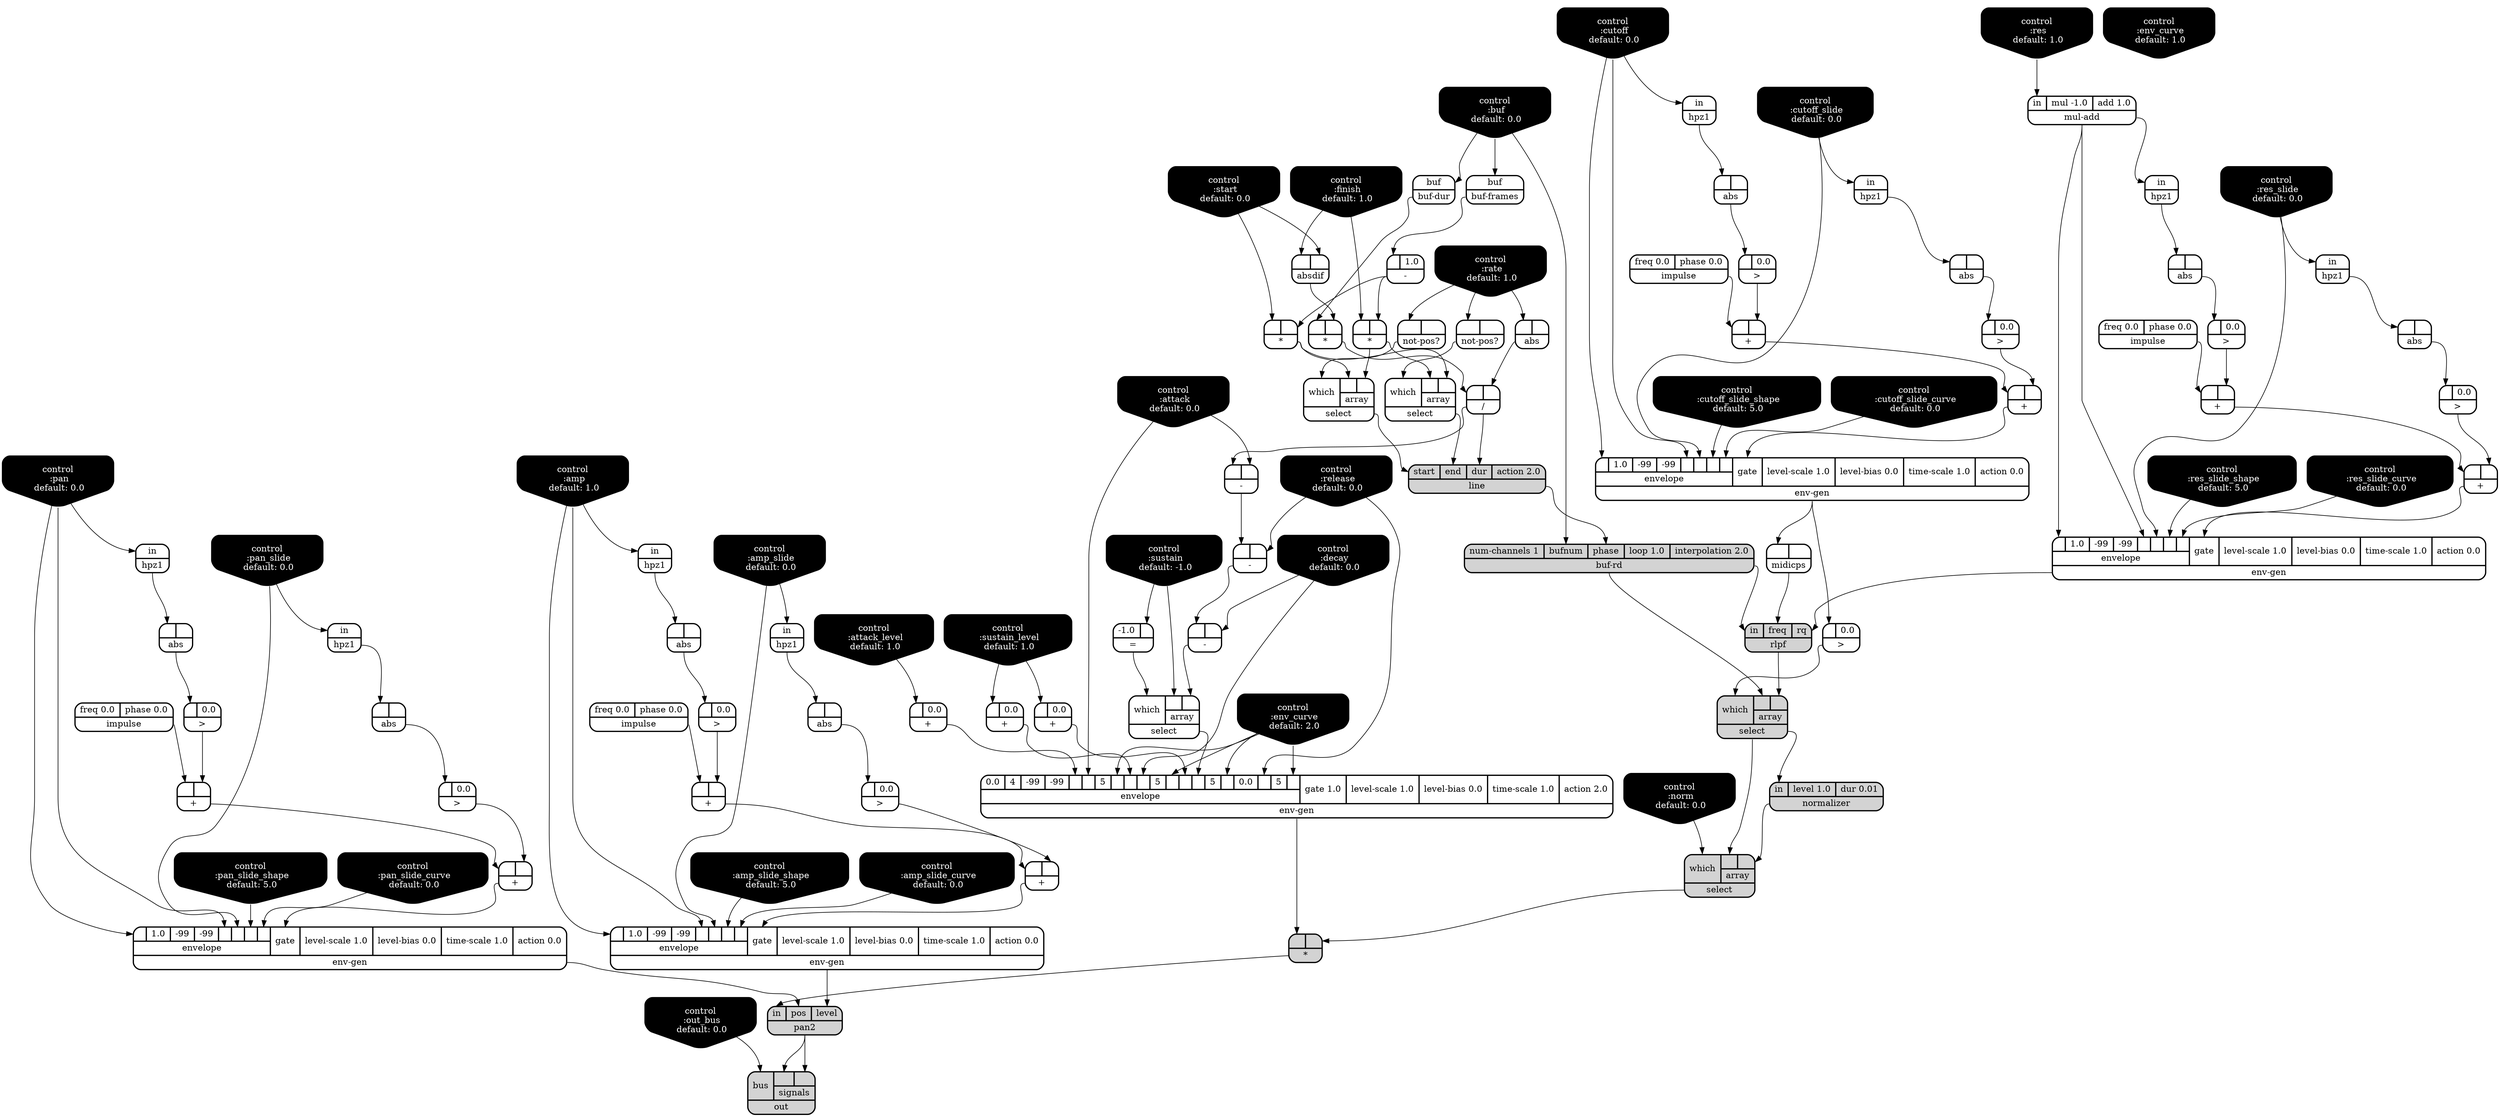 digraph synthdef {
33 [label = "{{ <a> |<b> } |<__UG_NAME__>* }" style="bold, rounded" shape=record rankdir=LR];
34 [label = "{{ <a> |<b> } |<__UG_NAME__>* }" style="bold, rounded" shape=record rankdir=LR];
42 [label = "{{ <a> |<b> } |<__UG_NAME__>* }" style="bold, rounded" shape=record rankdir=LR];
81 [label = "{{ <a> |<b> } |<__UG_NAME__>* }" style="filled, bold, rounded"  shape=record rankdir=LR];
37 [label = "{{ <a> |<b> 0.0} |<__UG_NAME__>+ }" style="bold, rounded" shape=record rankdir=LR];
38 [label = "{{ <a> |<b> 0.0} |<__UG_NAME__>+ }" style="bold, rounded" shape=record rankdir=LR];
39 [label = "{{ <a> |<b> 0.0} |<__UG_NAME__>+ }" style="bold, rounded" shape=record rankdir=LR];
54 [label = "{{ <a> |<b> } |<__UG_NAME__>+ }" style="bold, rounded" shape=record rankdir=LR];
58 [label = "{{ <a> |<b> } |<__UG_NAME__>+ }" style="bold, rounded" shape=record rankdir=LR];
71 [label = "{{ <a> |<b> } |<__UG_NAME__>+ }" style="bold, rounded" shape=record rankdir=LR];
75 [label = "{{ <a> |<b> } |<__UG_NAME__>+ }" style="bold, rounded" shape=record rankdir=LR];
87 [label = "{{ <a> |<b> } |<__UG_NAME__>+ }" style="bold, rounded" shape=record rankdir=LR];
90 [label = "{{ <a> |<b> } |<__UG_NAME__>+ }" style="bold, rounded" shape=record rankdir=LR];
99 [label = "{{ <a> |<b> } |<__UG_NAME__>+ }" style="bold, rounded" shape=record rankdir=LR];
100 [label = "{{ <a> |<b> } |<__UG_NAME__>+ }" style="bold, rounded" shape=record rankdir=LR];
32 [label = "{{ <a> |<b> 1.0} |<__UG_NAME__>- }" style="bold, rounded" shape=record rankdir=LR];
45 [label = "{{ <a> |<b> } |<__UG_NAME__>- }" style="bold, rounded" shape=record rankdir=LR];
46 [label = "{{ <a> |<b> } |<__UG_NAME__>- }" style="bold, rounded" shape=record rankdir=LR];
47 [label = "{{ <a> |<b> } |<__UG_NAME__>- }" style="bold, rounded" shape=record rankdir=LR];
44 [label = "{{ <a> |<b> } |<__UG_NAME__>/ }" style="bold, rounded" shape=record rankdir=LR];
36 [label = "{{ <a> -1.0|<b> } |<__UG_NAME__>= }" style="bold, rounded" shape=record rankdir=LR];
53 [label = "{{ <a> |<b> 0.0} |<__UG_NAME__>\> }" style="bold, rounded" shape=record rankdir=LR];
57 [label = "{{ <a> |<b> 0.0} |<__UG_NAME__>\> }" style="bold, rounded" shape=record rankdir=LR];
60 [label = "{{ <a> |<b> 0.0} |<__UG_NAME__>\> }" style="bold, rounded" shape=record rankdir=LR];
70 [label = "{{ <a> |<b> 0.0} |<__UG_NAME__>\> }" style="bold, rounded" shape=record rankdir=LR];
74 [label = "{{ <a> |<b> 0.0} |<__UG_NAME__>\> }" style="bold, rounded" shape=record rankdir=LR];
86 [label = "{{ <a> |<b> 0.0} |<__UG_NAME__>\> }" style="bold, rounded" shape=record rankdir=LR];
89 [label = "{{ <a> |<b> 0.0} |<__UG_NAME__>\> }" style="bold, rounded" shape=record rankdir=LR];
96 [label = "{{ <a> |<b> 0.0} |<__UG_NAME__>\> }" style="bold, rounded" shape=record rankdir=LR];
98 [label = "{{ <a> |<b> 0.0} |<__UG_NAME__>\> }" style="bold, rounded" shape=record rankdir=LR];
43 [label = "{{ <a> |<b> } |<__UG_NAME__>abs }" style="bold, rounded" shape=record rankdir=LR];
52 [label = "{{ <a> |<b> } |<__UG_NAME__>abs }" style="bold, rounded" shape=record rankdir=LR];
56 [label = "{{ <a> |<b> } |<__UG_NAME__>abs }" style="bold, rounded" shape=record rankdir=LR];
69 [label = "{{ <a> |<b> } |<__UG_NAME__>abs }" style="bold, rounded" shape=record rankdir=LR];
73 [label = "{{ <a> |<b> } |<__UG_NAME__>abs }" style="bold, rounded" shape=record rankdir=LR];
85 [label = "{{ <a> |<b> } |<__UG_NAME__>abs }" style="bold, rounded" shape=record rankdir=LR];
88 [label = "{{ <a> |<b> } |<__UG_NAME__>abs }" style="bold, rounded" shape=record rankdir=LR];
95 [label = "{{ <a> |<b> } |<__UG_NAME__>abs }" style="bold, rounded" shape=record rankdir=LR];
97 [label = "{{ <a> |<b> } |<__UG_NAME__>abs }" style="bold, rounded" shape=record rankdir=LR];
41 [label = "{{ <a> |<b> } |<__UG_NAME__>absdif }" style="bold, rounded" shape=record rankdir=LR];
40 [label = "{{ <buf> buf} |<__UG_NAME__>buf-dur }" style="bold, rounded" shape=record rankdir=LR];
31 [label = "{{ <buf> buf} |<__UG_NAME__>buf-frames }" style="bold, rounded" shape=record rankdir=LR];
64 [label = "{{ <num____channels> num-channels 1|<bufnum> bufnum|<phase> phase|<loop> loop 1.0|<interpolation> interpolation 2.0} |<__UG_NAME__>buf-rd }" style="filled, bold, rounded"  shape=record rankdir=LR];
0 [label = "control
 :buf
 default: 0.0" shape=invhouse style="rounded, filled, bold" fillcolor=black fontcolor=white ]; 
1 [label = "control
 :amp
 default: 1.0" shape=invhouse style="rounded, filled, bold" fillcolor=black fontcolor=white ]; 
2 [label = "control
 :amp_slide
 default: 0.0" shape=invhouse style="rounded, filled, bold" fillcolor=black fontcolor=white ]; 
3 [label = "control
 :amp_slide_shape
 default: 5.0" shape=invhouse style="rounded, filled, bold" fillcolor=black fontcolor=white ]; 
4 [label = "control
 :amp_slide_curve
 default: 0.0" shape=invhouse style="rounded, filled, bold" fillcolor=black fontcolor=white ]; 
5 [label = "control
 :pan
 default: 0.0" shape=invhouse style="rounded, filled, bold" fillcolor=black fontcolor=white ]; 
6 [label = "control
 :pan_slide
 default: 0.0" shape=invhouse style="rounded, filled, bold" fillcolor=black fontcolor=white ]; 
7 [label = "control
 :pan_slide_shape
 default: 5.0" shape=invhouse style="rounded, filled, bold" fillcolor=black fontcolor=white ]; 
8 [label = "control
 :pan_slide_curve
 default: 0.0" shape=invhouse style="rounded, filled, bold" fillcolor=black fontcolor=white ]; 
9 [label = "control
 :attack
 default: 0.0" shape=invhouse style="rounded, filled, bold" fillcolor=black fontcolor=white ]; 
10 [label = "control
 :decay
 default: 0.0" shape=invhouse style="rounded, filled, bold" fillcolor=black fontcolor=white ]; 
11 [label = "control
 :sustain
 default: -1.0" shape=invhouse style="rounded, filled, bold" fillcolor=black fontcolor=white ]; 
12 [label = "control
 :release
 default: 0.0" shape=invhouse style="rounded, filled, bold" fillcolor=black fontcolor=white ]; 
13 [label = "control
 :attack_level
 default: 1.0" shape=invhouse style="rounded, filled, bold" fillcolor=black fontcolor=white ]; 
14 [label = "control
 :sustain_level
 default: 1.0" shape=invhouse style="rounded, filled, bold" fillcolor=black fontcolor=white ]; 
15 [label = "control
 :env_curve
 default: 2.0" shape=invhouse style="rounded, filled, bold" fillcolor=black fontcolor=white ]; 
16 [label = "control
 :env_curve
 default: 1.0" shape=invhouse style="rounded, filled, bold" fillcolor=black fontcolor=white ]; 
17 [label = "control
 :cutoff
 default: 0.0" shape=invhouse style="rounded, filled, bold" fillcolor=black fontcolor=white ]; 
18 [label = "control
 :cutoff_slide
 default: 0.0" shape=invhouse style="rounded, filled, bold" fillcolor=black fontcolor=white ]; 
19 [label = "control
 :cutoff_slide_shape
 default: 5.0" shape=invhouse style="rounded, filled, bold" fillcolor=black fontcolor=white ]; 
20 [label = "control
 :cutoff_slide_curve
 default: 0.0" shape=invhouse style="rounded, filled, bold" fillcolor=black fontcolor=white ]; 
21 [label = "control
 :res
 default: 1.0" shape=invhouse style="rounded, filled, bold" fillcolor=black fontcolor=white ]; 
22 [label = "control
 :res_slide
 default: 0.0" shape=invhouse style="rounded, filled, bold" fillcolor=black fontcolor=white ]; 
23 [label = "control
 :res_slide_shape
 default: 5.0" shape=invhouse style="rounded, filled, bold" fillcolor=black fontcolor=white ]; 
24 [label = "control
 :res_slide_curve
 default: 0.0" shape=invhouse style="rounded, filled, bold" fillcolor=black fontcolor=white ]; 
25 [label = "control
 :rate
 default: 1.0" shape=invhouse style="rounded, filled, bold" fillcolor=black fontcolor=white ]; 
26 [label = "control
 :start
 default: 0.0" shape=invhouse style="rounded, filled, bold" fillcolor=black fontcolor=white ]; 
27 [label = "control
 :finish
 default: 1.0" shape=invhouse style="rounded, filled, bold" fillcolor=black fontcolor=white ]; 
28 [label = "control
 :norm
 default: 0.0" shape=invhouse style="rounded, filled, bold" fillcolor=black fontcolor=white ]; 
29 [label = "control
 :out_bus
 default: 0.0" shape=invhouse style="rounded, filled, bold" fillcolor=black fontcolor=white ]; 
49 [label = "{{ {{0.0|4|-99|-99|<envelope___binary____op____u____gen___4>|<envelope___control___5>|5|<envelope___control___7>|<envelope___binary____op____u____gen___8>|<envelope___control___9>|5|<envelope___control___11>|<envelope___binary____op____u____gen___12>|<envelope___select___13>|5|<envelope___control___15>|0.0|<envelope___control___17>|5|<envelope___control___19>}|envelope}|<gate> gate 1.0|<level____scale> level-scale 1.0|<level____bias> level-bias 0.0|<time____scale> time-scale 1.0|<action> action 2.0} |<__UG_NAME__>env-gen }" style="bold, rounded" shape=record rankdir=LR];
59 [label = "{{ {{<envelope___control___0>|1.0|-99|-99|<envelope___control___4>|<envelope___control___5>|<envelope___control___6>|<envelope___control___7>}|envelope}|<gate> gate|<level____scale> level-scale 1.0|<level____bias> level-bias 0.0|<time____scale> time-scale 1.0|<action> action 0.0} |<__UG_NAME__>env-gen }" style="bold, rounded" shape=record rankdir=LR];
76 [label = "{{ {{<envelope___mul____add___0>|1.0|-99|-99|<envelope___mul____add___4>|<envelope___control___5>|<envelope___control___6>|<envelope___control___7>}|envelope}|<gate> gate|<level____scale> level-scale 1.0|<level____bias> level-bias 0.0|<time____scale> time-scale 1.0|<action> action 0.0} |<__UG_NAME__>env-gen }" style="bold, rounded" shape=record rankdir=LR];
91 [label = "{{ {{<envelope___control___0>|1.0|-99|-99|<envelope___control___4>|<envelope___control___5>|<envelope___control___6>|<envelope___control___7>}|envelope}|<gate> gate|<level____scale> level-scale 1.0|<level____bias> level-bias 0.0|<time____scale> time-scale 1.0|<action> action 0.0} |<__UG_NAME__>env-gen }" style="bold, rounded" shape=record rankdir=LR];
101 [label = "{{ {{<envelope___control___0>|1.0|-99|-99|<envelope___control___4>|<envelope___control___5>|<envelope___control___6>|<envelope___control___7>}|envelope}|<gate> gate|<level____scale> level-scale 1.0|<level____bias> level-bias 0.0|<time____scale> time-scale 1.0|<action> action 0.0} |<__UG_NAME__>env-gen }" style="bold, rounded" shape=record rankdir=LR];
51 [label = "{{ <in> in} |<__UG_NAME__>hpz1 }" style="bold, rounded" shape=record rankdir=LR];
55 [label = "{{ <in> in} |<__UG_NAME__>hpz1 }" style="bold, rounded" shape=record rankdir=LR];
68 [label = "{{ <in> in} |<__UG_NAME__>hpz1 }" style="bold, rounded" shape=record rankdir=LR];
72 [label = "{{ <in> in} |<__UG_NAME__>hpz1 }" style="bold, rounded" shape=record rankdir=LR];
82 [label = "{{ <in> in} |<__UG_NAME__>hpz1 }" style="bold, rounded" shape=record rankdir=LR];
84 [label = "{{ <in> in} |<__UG_NAME__>hpz1 }" style="bold, rounded" shape=record rankdir=LR];
92 [label = "{{ <in> in} |<__UG_NAME__>hpz1 }" style="bold, rounded" shape=record rankdir=LR];
94 [label = "{{ <in> in} |<__UG_NAME__>hpz1 }" style="bold, rounded" shape=record rankdir=LR];
50 [label = "{{ <freq> freq 0.0|<phase> phase 0.0} |<__UG_NAME__>impulse }" style="bold, rounded" shape=record rankdir=LR];
66 [label = "{{ <freq> freq 0.0|<phase> phase 0.0} |<__UG_NAME__>impulse }" style="bold, rounded" shape=record rankdir=LR];
83 [label = "{{ <freq> freq 0.0|<phase> phase 0.0} |<__UG_NAME__>impulse }" style="bold, rounded" shape=record rankdir=LR];
93 [label = "{{ <freq> freq 0.0|<phase> phase 0.0} |<__UG_NAME__>impulse }" style="bold, rounded" shape=record rankdir=LR];
63 [label = "{{ <start> start|<end> end|<dur> dur|<action> action 2.0} |<__UG_NAME__>line }" style="filled, bold, rounded"  shape=record rankdir=LR];
65 [label = "{{ <a> |<b> } |<__UG_NAME__>midicps }" style="bold, rounded" shape=record rankdir=LR];
67 [label = "{{ <in> in|<mul> mul -1.0|<add> add 1.0} |<__UG_NAME__>mul-add }" style="bold, rounded" shape=record rankdir=LR];
79 [label = "{{ <in> in|<level> level 1.0|<dur> dur 0.01} |<__UG_NAME__>normalizer }" style="filled, bold, rounded"  shape=record rankdir=LR];
30 [label = "{{ <a> |<b> } |<__UG_NAME__>not-pos? }" style="bold, rounded" shape=record rankdir=LR];
61 [label = "{{ <a> |<b> } |<__UG_NAME__>not-pos? }" style="bold, rounded" shape=record rankdir=LR];
103 [label = "{{ <bus> bus|{{<signals___pan2___0>|<signals___pan2___1>}|signals}} |<__UG_NAME__>out }" style="filled, bold, rounded"  shape=record rankdir=LR];
102 [label = "{{ <in> in|<pos> pos|<level> level} |<__UG_NAME__>pan2 }" style="filled, bold, rounded"  shape=record rankdir=LR];
77 [label = "{{ <in> in|<freq> freq|<rq> rq} |<__UG_NAME__>rlpf }" style="filled, bold, rounded"  shape=record rankdir=LR];
35 [label = "{{ <which> which|{{<array___binary____op____u____gen___0>|<array___binary____op____u____gen___1>}|array}} |<__UG_NAME__>select }" style="bold, rounded" shape=record rankdir=LR];
48 [label = "{{ <which> which|{{<array___control___0>|<array___binary____op____u____gen___1>}|array}} |<__UG_NAME__>select }" style="bold, rounded" shape=record rankdir=LR];
62 [label = "{{ <which> which|{{<array___binary____op____u____gen___0>|<array___binary____op____u____gen___1>}|array}} |<__UG_NAME__>select }" style="bold, rounded" shape=record rankdir=LR];
78 [label = "{{ <which> which|{{<array___buf____rd___0>|<array___rlpf___1>}|array}} |<__UG_NAME__>select }" style="filled, bold, rounded"  shape=record rankdir=LR];
80 [label = "{{ <which> which|{{<array___select___0>|<array___normalizer___1>}|array}} |<__UG_NAME__>select }" style="filled, bold, rounded"  shape=record rankdir=LR];

32:__UG_NAME__ -> 33:b ;
26:__UG_NAME__ -> 33:a ;
32:__UG_NAME__ -> 34:b ;
27:__UG_NAME__ -> 34:a ;
41:__UG_NAME__ -> 42:b ;
40:__UG_NAME__ -> 42:a ;
80:__UG_NAME__ -> 81:b ;
49:__UG_NAME__ -> 81:a ;
13:__UG_NAME__ -> 37:a ;
14:__UG_NAME__ -> 38:a ;
14:__UG_NAME__ -> 39:a ;
53:__UG_NAME__ -> 54:b ;
50:__UG_NAME__ -> 54:a ;
57:__UG_NAME__ -> 58:b ;
54:__UG_NAME__ -> 58:a ;
70:__UG_NAME__ -> 71:b ;
66:__UG_NAME__ -> 71:a ;
74:__UG_NAME__ -> 75:b ;
71:__UG_NAME__ -> 75:a ;
86:__UG_NAME__ -> 87:b ;
83:__UG_NAME__ -> 87:a ;
89:__UG_NAME__ -> 90:b ;
87:__UG_NAME__ -> 90:a ;
98:__UG_NAME__ -> 99:b ;
93:__UG_NAME__ -> 99:a ;
96:__UG_NAME__ -> 100:b ;
99:__UG_NAME__ -> 100:a ;
31:__UG_NAME__ -> 32:a ;
9:__UG_NAME__ -> 45:b ;
44:__UG_NAME__ -> 45:a ;
12:__UG_NAME__ -> 46:b ;
45:__UG_NAME__ -> 46:a ;
10:__UG_NAME__ -> 47:b ;
46:__UG_NAME__ -> 47:a ;
43:__UG_NAME__ -> 44:b ;
42:__UG_NAME__ -> 44:a ;
11:__UG_NAME__ -> 36:b ;
52:__UG_NAME__ -> 53:a ;
56:__UG_NAME__ -> 57:a ;
59:__UG_NAME__ -> 60:a ;
69:__UG_NAME__ -> 70:a ;
73:__UG_NAME__ -> 74:a ;
85:__UG_NAME__ -> 86:a ;
88:__UG_NAME__ -> 89:a ;
95:__UG_NAME__ -> 96:a ;
97:__UG_NAME__ -> 98:a ;
25:__UG_NAME__ -> 43:a ;
51:__UG_NAME__ -> 52:a ;
55:__UG_NAME__ -> 56:a ;
68:__UG_NAME__ -> 69:a ;
72:__UG_NAME__ -> 73:a ;
84:__UG_NAME__ -> 85:a ;
82:__UG_NAME__ -> 88:a ;
94:__UG_NAME__ -> 95:a ;
92:__UG_NAME__ -> 97:a ;
26:__UG_NAME__ -> 41:b ;
27:__UG_NAME__ -> 41:a ;
0:__UG_NAME__ -> 40:buf ;
0:__UG_NAME__ -> 31:buf ;
63:__UG_NAME__ -> 64:phase ;
0:__UG_NAME__ -> 64:bufnum ;
37:__UG_NAME__ -> 49:envelope___binary____op____u____gen___4 ;
9:__UG_NAME__ -> 49:envelope___control___5 ;
15:__UG_NAME__ -> 49:envelope___control___7 ;
38:__UG_NAME__ -> 49:envelope___binary____op____u____gen___8 ;
10:__UG_NAME__ -> 49:envelope___control___9 ;
15:__UG_NAME__ -> 49:envelope___control___11 ;
39:__UG_NAME__ -> 49:envelope___binary____op____u____gen___12 ;
48:__UG_NAME__ -> 49:envelope___select___13 ;
15:__UG_NAME__ -> 49:envelope___control___15 ;
12:__UG_NAME__ -> 49:envelope___control___17 ;
15:__UG_NAME__ -> 49:envelope___control___19 ;
58:__UG_NAME__ -> 59:gate ;
17:__UG_NAME__ -> 59:envelope___control___0 ;
17:__UG_NAME__ -> 59:envelope___control___4 ;
18:__UG_NAME__ -> 59:envelope___control___5 ;
19:__UG_NAME__ -> 59:envelope___control___6 ;
20:__UG_NAME__ -> 59:envelope___control___7 ;
75:__UG_NAME__ -> 76:gate ;
67:__UG_NAME__ -> 76:envelope___mul____add___0 ;
67:__UG_NAME__ -> 76:envelope___mul____add___4 ;
22:__UG_NAME__ -> 76:envelope___control___5 ;
23:__UG_NAME__ -> 76:envelope___control___6 ;
24:__UG_NAME__ -> 76:envelope___control___7 ;
90:__UG_NAME__ -> 91:gate ;
5:__UG_NAME__ -> 91:envelope___control___0 ;
5:__UG_NAME__ -> 91:envelope___control___4 ;
6:__UG_NAME__ -> 91:envelope___control___5 ;
7:__UG_NAME__ -> 91:envelope___control___6 ;
8:__UG_NAME__ -> 91:envelope___control___7 ;
100:__UG_NAME__ -> 101:gate ;
1:__UG_NAME__ -> 101:envelope___control___0 ;
1:__UG_NAME__ -> 101:envelope___control___4 ;
2:__UG_NAME__ -> 101:envelope___control___5 ;
3:__UG_NAME__ -> 101:envelope___control___6 ;
4:__UG_NAME__ -> 101:envelope___control___7 ;
17:__UG_NAME__ -> 51:in ;
18:__UG_NAME__ -> 55:in ;
67:__UG_NAME__ -> 68:in ;
22:__UG_NAME__ -> 72:in ;
6:__UG_NAME__ -> 82:in ;
5:__UG_NAME__ -> 84:in ;
1:__UG_NAME__ -> 92:in ;
2:__UG_NAME__ -> 94:in ;
44:__UG_NAME__ -> 63:dur ;
62:__UG_NAME__ -> 63:end ;
35:__UG_NAME__ -> 63:start ;
59:__UG_NAME__ -> 65:a ;
21:__UG_NAME__ -> 67:in ;
78:__UG_NAME__ -> 79:in ;
25:__UG_NAME__ -> 30:a ;
25:__UG_NAME__ -> 61:a ;
102:__UG_NAME__ -> 103:signals___pan2___0 ;
102:__UG_NAME__ -> 103:signals___pan2___1 ;
29:__UG_NAME__ -> 103:bus ;
101:__UG_NAME__ -> 102:level ;
91:__UG_NAME__ -> 102:pos ;
81:__UG_NAME__ -> 102:in ;
76:__UG_NAME__ -> 77:rq ;
65:__UG_NAME__ -> 77:freq ;
64:__UG_NAME__ -> 77:in ;
33:__UG_NAME__ -> 35:array___binary____op____u____gen___0 ;
34:__UG_NAME__ -> 35:array___binary____op____u____gen___1 ;
30:__UG_NAME__ -> 35:which ;
11:__UG_NAME__ -> 48:array___control___0 ;
47:__UG_NAME__ -> 48:array___binary____op____u____gen___1 ;
36:__UG_NAME__ -> 48:which ;
34:__UG_NAME__ -> 62:array___binary____op____u____gen___0 ;
33:__UG_NAME__ -> 62:array___binary____op____u____gen___1 ;
61:__UG_NAME__ -> 62:which ;
64:__UG_NAME__ -> 78:array___buf____rd___0 ;
77:__UG_NAME__ -> 78:array___rlpf___1 ;
60:__UG_NAME__ -> 78:which ;
78:__UG_NAME__ -> 80:array___select___0 ;
79:__UG_NAME__ -> 80:array___normalizer___1 ;
28:__UG_NAME__ -> 80:which ;

}